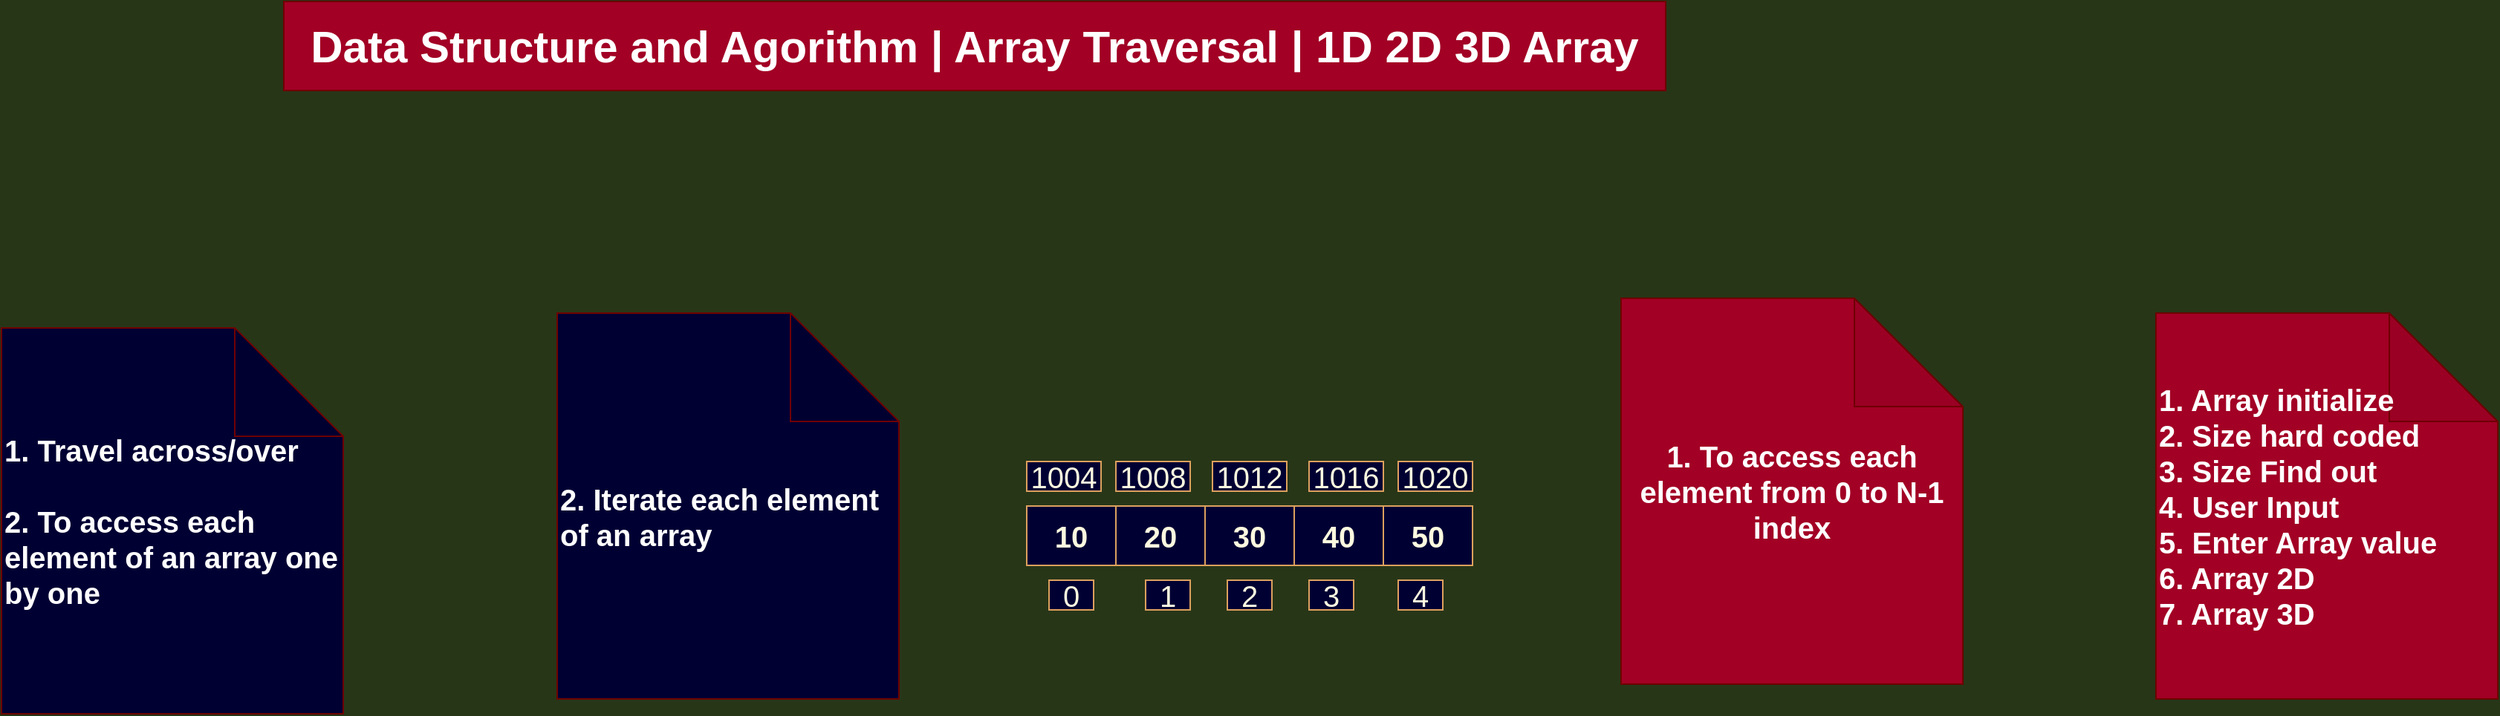 <mxfile version="15.4.0" type="device"><diagram id="C5RBs43oDa-KdzZeNtuy" name="Page-1"><mxGraphModel dx="2303" dy="1796" grid="1" gridSize="10" guides="1" tooltips="1" connect="1" arrows="1" fold="1" page="1" pageScale="1" pageWidth="827" pageHeight="1169" background="#283618" math="0" shadow="0"><root><mxCell id="WIyWlLk6GJQsqaUBKTNV-0"/><mxCell id="WIyWlLk6GJQsqaUBKTNV-1" parent="WIyWlLk6GJQsqaUBKTNV-0"/><mxCell id="ArygqHWe9t0TR1okYIjd-1" value="&lt;font style=&quot;font-size: 30px&quot;&gt;Data Structure and Agorithm | Array Traversal | 1D 2D 3D Array&lt;/font&gt;" style="rounded=0;whiteSpace=wrap;html=1;fillColor=#a20025;strokeColor=#6F0000;fontColor=#ffffff;fontStyle=1" parent="WIyWlLk6GJQsqaUBKTNV-1" vertex="1"><mxGeometry y="-30" width="930" height="60" as="geometry"/></mxCell><mxCell id="ArygqHWe9t0TR1okYIjd-3" value="&lt;b style=&quot;font-size: 20px&quot;&gt;1. Travel across/over&amp;nbsp;&lt;br&gt;&lt;span class=&quot;ILfuVd&quot;&gt;&lt;span class=&quot;hgKElc&quot;&gt;&lt;br&gt;&lt;div&gt;&lt;b&gt;&lt;span class=&quot;ILfuVd&quot;&gt;&lt;span class=&quot;hgKElc&quot;&gt;2. To access each element of an array one by one&lt;/span&gt;&lt;/span&gt;&lt;/b&gt;&lt;/div&gt;&lt;/span&gt;&lt;/span&gt;&lt;/b&gt;" style="shape=note;whiteSpace=wrap;html=1;backgroundOutline=1;darkOpacity=0.05;size=73;fillColor=#000033;strokeColor=#6F0000;fontColor=#ffffff;align=left;" parent="WIyWlLk6GJQsqaUBKTNV-1" vertex="1"><mxGeometry x="-190" y="190" width="230" height="260" as="geometry"/></mxCell><mxCell id="ArygqHWe9t0TR1okYIjd-4" value="&lt;br&gt;&lt;b style=&quot;color: rgb(255 , 255 , 255) ; font-family: &amp;#34;helvetica&amp;#34; ; font-style: normal ; letter-spacing: normal ; text-align: left ; text-indent: 0px ; text-transform: none ; word-spacing: 0px ; background-color: rgb(248 , 249 , 250) ; font-size: 20px&quot;&gt;&lt;span class=&quot;ILfuVd&quot;&gt;&lt;span class=&quot;hgKElc&quot;&gt;&lt;br&gt;&lt;div&gt;&lt;b&gt;&lt;span class=&quot;ILfuVd&quot;&gt;&lt;span class=&quot;hgKElc&quot;&gt;2. Iterate each element of an array&lt;/span&gt;&lt;/span&gt;&lt;/b&gt;&lt;/div&gt;&lt;/span&gt;&lt;/span&gt;&lt;/b&gt;&lt;br&gt;" style="shape=note;whiteSpace=wrap;html=1;backgroundOutline=1;darkOpacity=0.05;size=73;fillColor=#000033;strokeColor=#6F0000;fontColor=#ffffff;align=left;" parent="WIyWlLk6GJQsqaUBKTNV-1" vertex="1"><mxGeometry x="184" y="180" width="230" height="260" as="geometry"/></mxCell><mxCell id="ArygqHWe9t0TR1okYIjd-5" value="&lt;b style=&quot;font-size: 20px&quot;&gt;1. T&lt;span class=&quot;ILfuVd&quot;&gt;&lt;span class=&quot;hgKElc&quot;&gt;o access each element from 0 to N-1 index&lt;/span&gt;&lt;/span&gt;&lt;/b&gt;" style="shape=note;whiteSpace=wrap;html=1;backgroundOutline=1;darkOpacity=0.05;size=73;fillColor=#a20025;strokeColor=#6F0000;fontColor=#ffffff;" parent="WIyWlLk6GJQsqaUBKTNV-1" vertex="1"><mxGeometry x="900" y="170" width="230" height="260" as="geometry"/></mxCell><mxCell id="ArygqHWe9t0TR1okYIjd-6" value="" style="shape=table;startSize=0;container=1;collapsible=0;childLayout=tableLayout;rounded=0;sketch=0;fontColor=#FEFAE0;strokeColor=#DDA15E;fillColor=#000033;align=left;" parent="WIyWlLk6GJQsqaUBKTNV-1" vertex="1"><mxGeometry x="500" y="310" width="300" height="40" as="geometry"/></mxCell><mxCell id="ArygqHWe9t0TR1okYIjd-7" value="" style="shape=partialRectangle;collapsible=0;dropTarget=0;pointerEvents=0;fillColor=none;top=0;left=0;bottom=0;right=0;points=[[0,0.5],[1,0.5]];portConstraint=eastwest;rounded=0;sketch=0;fontColor=#FEFAE0;strokeColor=#DDA15E;align=left;" parent="ArygqHWe9t0TR1okYIjd-6" vertex="1"><mxGeometry width="300" height="40" as="geometry"/></mxCell><mxCell id="ArygqHWe9t0TR1okYIjd-8" value="10" style="shape=partialRectangle;html=1;whiteSpace=wrap;connectable=0;overflow=hidden;fillColor=none;top=0;left=0;bottom=0;right=0;pointerEvents=1;rounded=0;sketch=0;fontColor=#FEFAE0;strokeColor=#DDA15E;align=center;fontStyle=1;fontSize=20;" parent="ArygqHWe9t0TR1okYIjd-7" vertex="1"><mxGeometry width="60" height="40" as="geometry"><mxRectangle width="60" height="40" as="alternateBounds"/></mxGeometry></mxCell><mxCell id="ArygqHWe9t0TR1okYIjd-9" value="20" style="shape=partialRectangle;html=1;whiteSpace=wrap;connectable=0;overflow=hidden;fillColor=none;top=0;left=0;bottom=0;right=0;pointerEvents=1;rounded=0;sketch=0;fontColor=#FEFAE0;strokeColor=#DDA15E;align=center;fontSize=20;fontStyle=1" parent="ArygqHWe9t0TR1okYIjd-7" vertex="1"><mxGeometry x="60" width="60" height="40" as="geometry"><mxRectangle width="60" height="40" as="alternateBounds"/></mxGeometry></mxCell><mxCell id="ArygqHWe9t0TR1okYIjd-10" value="30" style="shape=partialRectangle;html=1;whiteSpace=wrap;connectable=0;overflow=hidden;fillColor=none;top=0;left=0;bottom=0;right=0;pointerEvents=1;rounded=0;sketch=0;fontColor=#FEFAE0;strokeColor=#DDA15E;align=center;fontStyle=1;fontSize=20;" parent="ArygqHWe9t0TR1okYIjd-7" vertex="1"><mxGeometry x="120" width="60" height="40" as="geometry"><mxRectangle width="60" height="40" as="alternateBounds"/></mxGeometry></mxCell><mxCell id="ArygqHWe9t0TR1okYIjd-11" value="40" style="shape=partialRectangle;html=1;whiteSpace=wrap;connectable=0;overflow=hidden;fillColor=none;top=0;left=0;bottom=0;right=0;pointerEvents=1;rounded=0;sketch=0;fontColor=#FEFAE0;strokeColor=#DDA15E;align=center;fontSize=20;fontStyle=1" parent="ArygqHWe9t0TR1okYIjd-7" vertex="1"><mxGeometry x="180" width="60" height="40" as="geometry"><mxRectangle width="60" height="40" as="alternateBounds"/></mxGeometry></mxCell><mxCell id="ArygqHWe9t0TR1okYIjd-12" value="50" style="shape=partialRectangle;html=1;whiteSpace=wrap;connectable=0;overflow=hidden;fillColor=none;top=0;left=0;bottom=0;right=0;pointerEvents=1;rounded=0;sketch=0;fontColor=#FEFAE0;strokeColor=#DDA15E;align=center;fontSize=20;fontStyle=1" parent="ArygqHWe9t0TR1okYIjd-7" vertex="1"><mxGeometry x="240" width="60" height="40" as="geometry"><mxRectangle width="60" height="40" as="alternateBounds"/></mxGeometry></mxCell><mxCell id="ArygqHWe9t0TR1okYIjd-13" value="0" style="rounded=0;whiteSpace=wrap;html=1;sketch=0;fontSize=20;fontColor=#FEFAE0;strokeColor=#DDA15E;fillColor=#000033;align=center;" parent="WIyWlLk6GJQsqaUBKTNV-1" vertex="1"><mxGeometry x="515" y="360" width="30" height="20" as="geometry"/></mxCell><mxCell id="ArygqHWe9t0TR1okYIjd-14" value="1" style="rounded=0;whiteSpace=wrap;html=1;sketch=0;fontSize=20;fontColor=#FEFAE0;strokeColor=#DDA15E;fillColor=#000033;align=center;" parent="WIyWlLk6GJQsqaUBKTNV-1" vertex="1"><mxGeometry x="580" y="360" width="30" height="20" as="geometry"/></mxCell><mxCell id="ArygqHWe9t0TR1okYIjd-15" value="2" style="rounded=0;whiteSpace=wrap;html=1;sketch=0;fontSize=20;fontColor=#FEFAE0;strokeColor=#DDA15E;fillColor=#000033;align=center;" parent="WIyWlLk6GJQsqaUBKTNV-1" vertex="1"><mxGeometry x="635" y="360" width="30" height="20" as="geometry"/></mxCell><mxCell id="ArygqHWe9t0TR1okYIjd-16" value="3" style="rounded=0;whiteSpace=wrap;html=1;sketch=0;fontSize=20;fontColor=#FEFAE0;strokeColor=#DDA15E;fillColor=#000033;align=center;" parent="WIyWlLk6GJQsqaUBKTNV-1" vertex="1"><mxGeometry x="690" y="360" width="30" height="20" as="geometry"/></mxCell><mxCell id="ArygqHWe9t0TR1okYIjd-17" value="4" style="rounded=0;whiteSpace=wrap;html=1;sketch=0;fontSize=20;fontColor=#FEFAE0;strokeColor=#DDA15E;fillColor=#000033;align=center;" parent="WIyWlLk6GJQsqaUBKTNV-1" vertex="1"><mxGeometry x="750" y="360" width="30" height="20" as="geometry"/></mxCell><mxCell id="ArygqHWe9t0TR1okYIjd-19" value="&lt;span style=&quot;font-size: 20px&quot;&gt;&lt;b&gt;1. Array initialize&lt;br&gt;2. Size hard coded&lt;br&gt;3. Size Find out&lt;br&gt;4. User Input&lt;br&gt;5. Enter Array value&lt;br&gt;6. Array 2D&lt;br&gt;7. Array 3D&amp;nbsp;&lt;/b&gt;&lt;/span&gt;" style="shape=note;whiteSpace=wrap;html=1;backgroundOutline=1;darkOpacity=0.05;size=73;fillColor=#a20025;strokeColor=#6F0000;fontColor=#ffffff;align=left;" parent="WIyWlLk6GJQsqaUBKTNV-1" vertex="1"><mxGeometry x="1260" y="180" width="230" height="260" as="geometry"/></mxCell><mxCell id="ArygqHWe9t0TR1okYIjd-20" value="1004" style="rounded=0;whiteSpace=wrap;html=1;sketch=0;fontSize=20;fontColor=#FEFAE0;strokeColor=#DDA15E;fillColor=#000033;align=center;" parent="WIyWlLk6GJQsqaUBKTNV-1" vertex="1"><mxGeometry x="500" y="280" width="50" height="20" as="geometry"/></mxCell><mxCell id="ArygqHWe9t0TR1okYIjd-21" value="1008" style="rounded=0;whiteSpace=wrap;html=1;sketch=0;fontSize=20;fontColor=#FEFAE0;strokeColor=#DDA15E;fillColor=#000033;align=center;" parent="WIyWlLk6GJQsqaUBKTNV-1" vertex="1"><mxGeometry x="560" y="280" width="50" height="20" as="geometry"/></mxCell><mxCell id="ArygqHWe9t0TR1okYIjd-22" value="1012" style="rounded=0;whiteSpace=wrap;html=1;sketch=0;fontSize=20;fontColor=#FEFAE0;strokeColor=#DDA15E;fillColor=#000033;align=center;" parent="WIyWlLk6GJQsqaUBKTNV-1" vertex="1"><mxGeometry x="625" y="280" width="50" height="20" as="geometry"/></mxCell><mxCell id="ArygqHWe9t0TR1okYIjd-23" value="1016" style="rounded=0;whiteSpace=wrap;html=1;sketch=0;fontSize=20;fontColor=#FEFAE0;strokeColor=#DDA15E;fillColor=#000033;align=center;" parent="WIyWlLk6GJQsqaUBKTNV-1" vertex="1"><mxGeometry x="690" y="280" width="50" height="20" as="geometry"/></mxCell><mxCell id="ArygqHWe9t0TR1okYIjd-24" value="1020" style="rounded=0;whiteSpace=wrap;html=1;sketch=0;fontSize=20;fontColor=#FEFAE0;strokeColor=#DDA15E;fillColor=#000033;align=center;" parent="WIyWlLk6GJQsqaUBKTNV-1" vertex="1"><mxGeometry x="750" y="280" width="50" height="20" as="geometry"/></mxCell></root></mxGraphModel></diagram></mxfile>